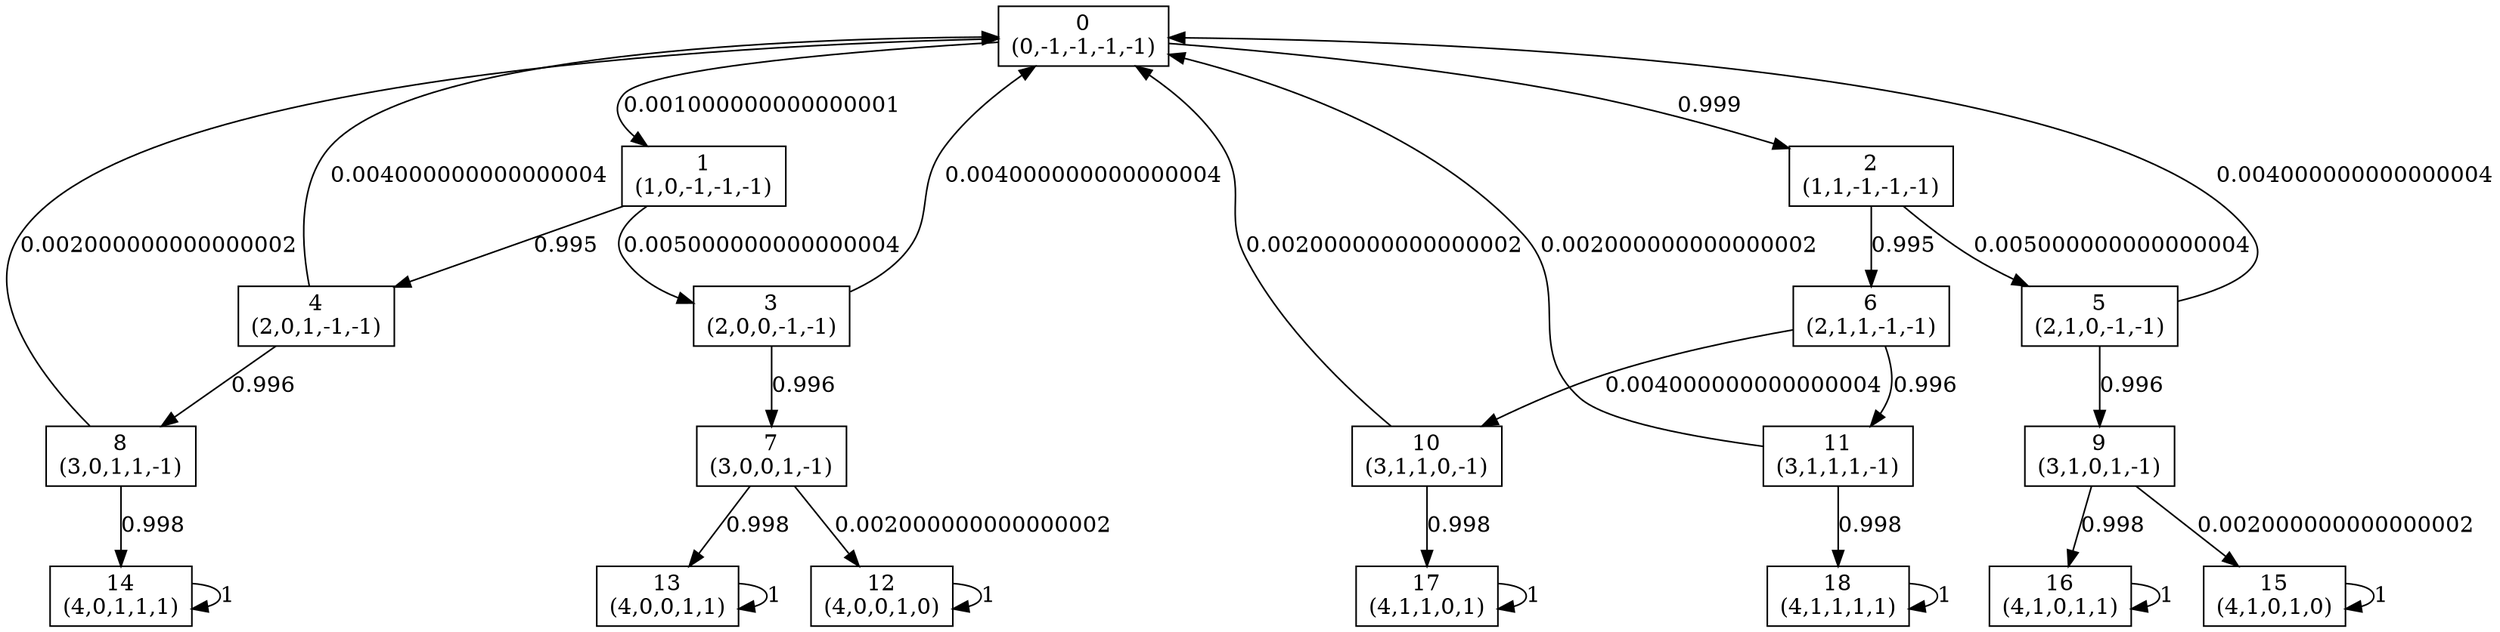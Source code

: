 digraph P {
node [shape=box];
0 -> 1 [ label="0.001000000000000001" ];
0 -> 2 [ label="0.999" ];
1 -> 3 [ label="0.005000000000000004" ];
1 -> 4 [ label="0.995" ];
2 -> 5 [ label="0.005000000000000004" ];
2 -> 6 [ label="0.995" ];
3 -> 0 [ label="0.004000000000000004" ];
3 -> 7 [ label="0.996" ];
4 -> 0 [ label="0.004000000000000004" ];
4 -> 8 [ label="0.996" ];
5 -> 0 [ label="0.004000000000000004" ];
5 -> 9 [ label="0.996" ];
6 -> 10 [ label="0.004000000000000004" ];
6 -> 11 [ label="0.996" ];
7 -> 12 [ label="0.002000000000000002" ];
7 -> 13 [ label="0.998" ];
8 -> 0 [ label="0.002000000000000002" ];
8 -> 14 [ label="0.998" ];
9 -> 15 [ label="0.002000000000000002" ];
9 -> 16 [ label="0.998" ];
10 -> 0 [ label="0.002000000000000002" ];
10 -> 17 [ label="0.998" ];
11 -> 0 [ label="0.002000000000000002" ];
11 -> 18 [ label="0.998" ];
12 -> 12 [ label="1" ];
13 -> 13 [ label="1" ];
14 -> 14 [ label="1" ];
15 -> 15 [ label="1" ];
16 -> 16 [ label="1" ];
17 -> 17 [ label="1" ];
18 -> 18 [ label="1" ];
0 [label="0\n(0,-1,-1,-1,-1)"];
1 [label="1\n(1,0,-1,-1,-1)"];
2 [label="2\n(1,1,-1,-1,-1)"];
3 [label="3\n(2,0,0,-1,-1)"];
4 [label="4\n(2,0,1,-1,-1)"];
5 [label="5\n(2,1,0,-1,-1)"];
6 [label="6\n(2,1,1,-1,-1)"];
7 [label="7\n(3,0,0,1,-1)"];
8 [label="8\n(3,0,1,1,-1)"];
9 [label="9\n(3,1,0,1,-1)"];
10 [label="10\n(3,1,1,0,-1)"];
11 [label="11\n(3,1,1,1,-1)"];
12 [label="12\n(4,0,0,1,0)"];
13 [label="13\n(4,0,0,1,1)"];
14 [label="14\n(4,0,1,1,1)"];
15 [label="15\n(4,1,0,1,0)"];
16 [label="16\n(4,1,0,1,1)"];
17 [label="17\n(4,1,1,0,1)"];
18 [label="18\n(4,1,1,1,1)"];
}
